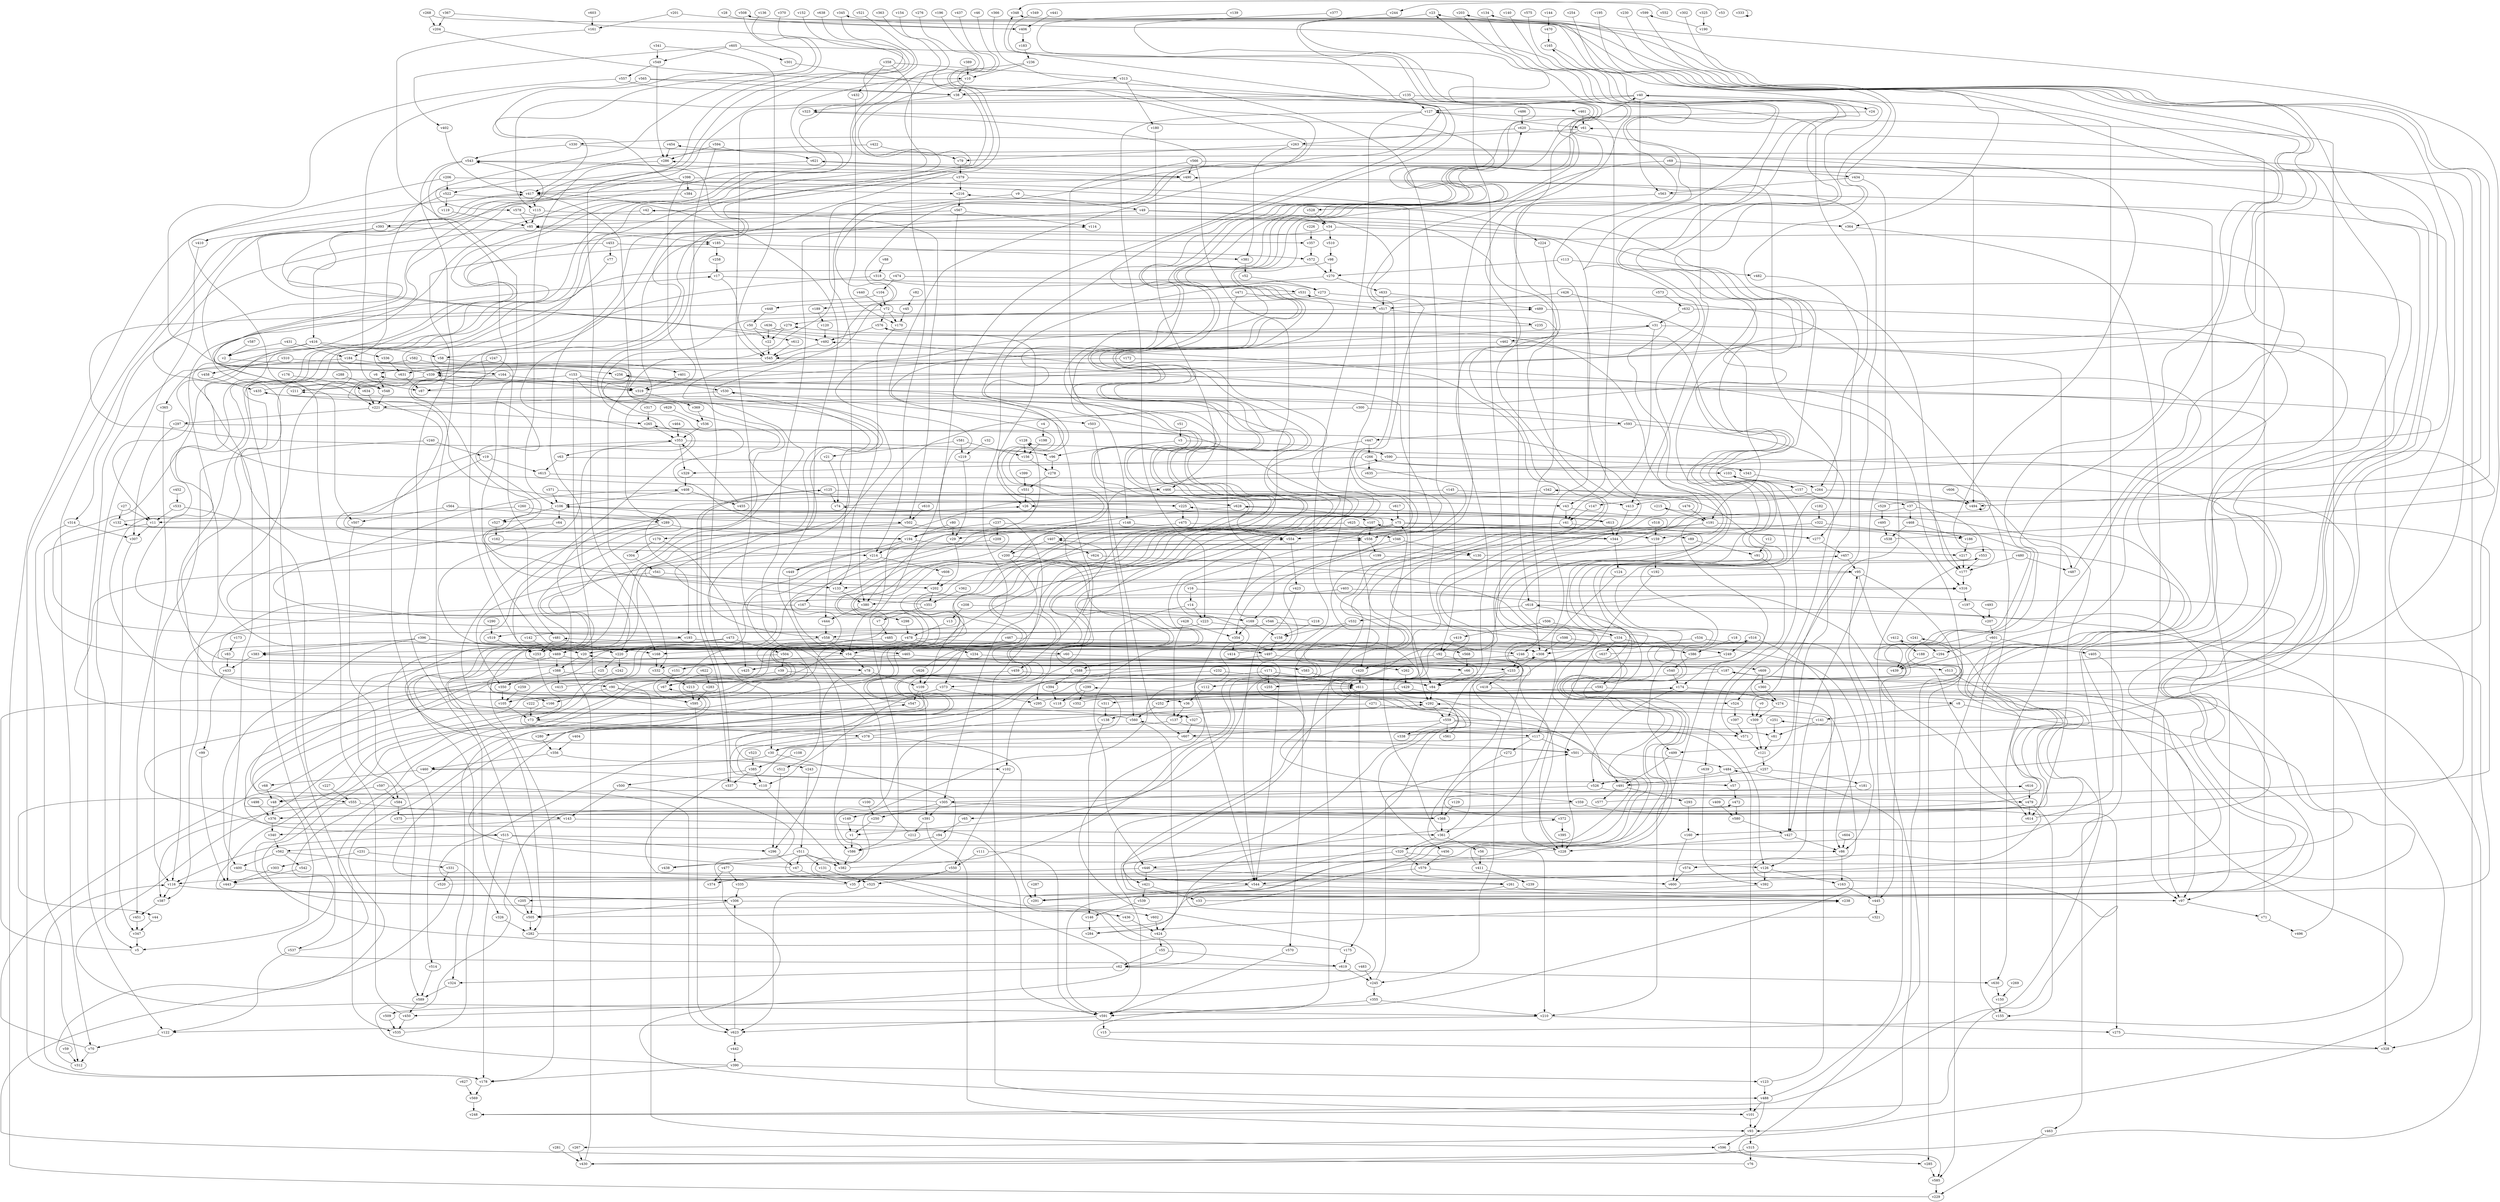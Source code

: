 // Benchmark game 952 - 640 vertices
// time_bound: 29
// targets: v259
digraph G {
    v0 [name="v0", player=1];
    v1 [name="v1", player=0];
    v2 [name="v2", player=1];
    v3 [name="v3", player=1];
    v4 [name="v4", player=1];
    v5 [name="v5", player=0];
    v6 [name="v6", player=0];
    v7 [name="v7", player=0];
    v8 [name="v8", player=1];
    v9 [name="v9", player=0];
    v10 [name="v10", player=0];
    v11 [name="v11", player=0];
    v12 [name="v12", player=1];
    v13 [name="v13", player=1];
    v14 [name="v14", player=1];
    v15 [name="v15", player=1];
    v16 [name="v16", player=1];
    v17 [name="v17", player=0];
    v18 [name="v18", player=1];
    v19 [name="v19", player=0];
    v20 [name="v20", player=1];
    v21 [name="v21", player=1];
    v22 [name="v22", player=1];
    v23 [name="v23", player=0];
    v24 [name="v24", player=1];
    v25 [name="v25", player=1];
    v26 [name="v26", player=1];
    v27 [name="v27", player=0];
    v28 [name="v28", player=1];
    v29 [name="v29", player=0];
    v30 [name="v30", player=0];
    v31 [name="v31", player=0];
    v32 [name="v32", player=1];
    v33 [name="v33", player=1];
    v34 [name="v34", player=0];
    v35 [name="v35", player=0];
    v36 [name="v36", player=1];
    v37 [name="v37", player=1];
    v38 [name="v38", player=1];
    v39 [name="v39", player=0];
    v40 [name="v40", player=0];
    v41 [name="v41", player=1];
    v42 [name="v42", player=1];
    v43 [name="v43", player=0];
    v44 [name="v44", player=0];
    v45 [name="v45", player=0];
    v46 [name="v46", player=0];
    v47 [name="v47", player=0];
    v48 [name="v48", player=0];
    v49 [name="v49", player=0];
    v50 [name="v50", player=0];
    v51 [name="v51", player=0];
    v52 [name="v52", player=1];
    v53 [name="v53", player=0];
    v54 [name="v54", player=0];
    v55 [name="v55", player=0];
    v56 [name="v56", player=0];
    v57 [name="v57", player=1];
    v58 [name="v58", player=0];
    v59 [name="v59", player=0];
    v60 [name="v60", player=1];
    v61 [name="v61", player=1];
    v62 [name="v62", player=1];
    v63 [name="v63", player=0];
    v64 [name="v64", player=1];
    v65 [name="v65", player=1];
    v66 [name="v66", player=1];
    v67 [name="v67", player=0];
    v68 [name="v68", player=0];
    v69 [name="v69", player=1];
    v70 [name="v70", player=0];
    v71 [name="v71", player=0];
    v72 [name="v72", player=1];
    v73 [name="v73", player=1];
    v74 [name="v74", player=0];
    v75 [name="v75", player=1];
    v76 [name="v76", player=0];
    v77 [name="v77", player=0];
    v78 [name="v78", player=0];
    v79 [name="v79", player=1];
    v80 [name="v80", player=1];
    v81 [name="v81", player=1];
    v82 [name="v82", player=0];
    v83 [name="v83", player=1];
    v84 [name="v84", player=0];
    v85 [name="v85", player=1];
    v86 [name="v86", player=1];
    v87 [name="v87", player=0];
    v88 [name="v88", player=0];
    v89 [name="v89", player=0];
    v90 [name="v90", player=1];
    v91 [name="v91", player=1];
    v92 [name="v92", player=0];
    v93 [name="v93", player=0];
    v94 [name="v94", player=1];
    v95 [name="v95", player=0];
    v96 [name="v96", player=1];
    v97 [name="v97", player=0];
    v98 [name="v98", player=1];
    v99 [name="v99", player=0];
    v100 [name="v100", player=1];
    v101 [name="v101", player=1];
    v102 [name="v102", player=0];
    v103 [name="v103", player=0];
    v104 [name="v104", player=0];
    v105 [name="v105", player=1];
    v106 [name="v106", player=0];
    v107 [name="v107", player=1];
    v108 [name="v108", player=0];
    v109 [name="v109", player=0];
    v110 [name="v110", player=1];
    v111 [name="v111", player=0];
    v112 [name="v112", player=1];
    v113 [name="v113", player=1];
    v114 [name="v114", player=1];
    v115 [name="v115", player=0];
    v116 [name="v116", player=0];
    v117 [name="v117", player=1];
    v118 [name="v118", player=0];
    v119 [name="v119", player=0];
    v120 [name="v120", player=1];
    v121 [name="v121", player=1];
    v122 [name="v122", player=1];
    v123 [name="v123", player=1];
    v124 [name="v124", player=1];
    v125 [name="v125", player=0];
    v126 [name="v126", player=0];
    v127 [name="v127", player=0];
    v128 [name="v128", player=1];
    v129 [name="v129", player=0];
    v130 [name="v130", player=0];
    v131 [name="v131", player=1];
    v132 [name="v132", player=0];
    v133 [name="v133", player=1];
    v134 [name="v134", player=0];
    v135 [name="v135", player=0];
    v136 [name="v136", player=1];
    v137 [name="v137", player=1];
    v138 [name="v138", player=0];
    v139 [name="v139", player=1];
    v140 [name="v140", player=0];
    v141 [name="v141", player=0];
    v142 [name="v142", player=0];
    v143 [name="v143", player=0];
    v144 [name="v144", player=1];
    v145 [name="v145", player=1];
    v146 [name="v146", player=0];
    v147 [name="v147", player=1];
    v148 [name="v148", player=1];
    v149 [name="v149", player=0];
    v150 [name="v150", player=1];
    v151 [name="v151", player=1];
    v152 [name="v152", player=0];
    v153 [name="v153", player=0];
    v154 [name="v154", player=1];
    v155 [name="v155", player=0];
    v156 [name="v156", player=1];
    v157 [name="v157", player=1];
    v158 [name="v158", player=1];
    v159 [name="v159", player=0];
    v160 [name="v160", player=0];
    v161 [name="v161", player=0];
    v162 [name="v162", player=1];
    v163 [name="v163", player=1];
    v164 [name="v164", player=0];
    v165 [name="v165", player=0];
    v166 [name="v166", player=1];
    v167 [name="v167", player=1];
    v168 [name="v168", player=0];
    v169 [name="v169", player=0];
    v170 [name="v170", player=1];
    v171 [name="v171", player=0];
    v172 [name="v172", player=0];
    v173 [name="v173", player=1];
    v174 [name="v174", player=0];
    v175 [name="v175", player=0];
    v176 [name="v176", player=1];
    v177 [name="v177", player=0];
    v178 [name="v178", player=1];
    v179 [name="v179", player=0];
    v180 [name="v180", player=0];
    v181 [name="v181", player=0];
    v182 [name="v182", player=1];
    v183 [name="v183", player=1];
    v184 [name="v184", player=1];
    v185 [name="v185", player=0];
    v186 [name="v186", player=0];
    v187 [name="v187", player=1];
    v188 [name="v188", player=1];
    v189 [name="v189", player=1];
    v190 [name="v190", player=0];
    v191 [name="v191", player=1];
    v192 [name="v192", player=1];
    v193 [name="v193", player=1];
    v194 [name="v194", player=1];
    v195 [name="v195", player=0];
    v196 [name="v196", player=0];
    v197 [name="v197", player=0];
    v198 [name="v198", player=1];
    v199 [name="v199", player=1];
    v200 [name="v200", player=1];
    v201 [name="v201", player=0];
    v202 [name="v202", player=1];
    v203 [name="v203", player=0];
    v204 [name="v204", player=0];
    v205 [name="v205", player=1];
    v206 [name="v206", player=0];
    v207 [name="v207", player=1];
    v208 [name="v208", player=1];
    v209 [name="v209", player=0];
    v210 [name="v210", player=1];
    v211 [name="v211", player=1];
    v212 [name="v212", player=1];
    v213 [name="v213", player=0];
    v214 [name="v214", player=0];
    v215 [name="v215", player=1];
    v216 [name="v216", player=0];
    v217 [name="v217", player=1];
    v218 [name="v218", player=0];
    v219 [name="v219", player=0];
    v220 [name="v220", player=1];
    v221 [name="v221", player=0];
    v222 [name="v222", player=1];
    v223 [name="v223", player=0];
    v224 [name="v224", player=1];
    v225 [name="v225", player=1];
    v226 [name="v226", player=0];
    v227 [name="v227", player=1];
    v228 [name="v228", player=0];
    v229 [name="v229", player=1];
    v230 [name="v230", player=1];
    v231 [name="v231", player=1];
    v232 [name="v232", player=0];
    v233 [name="v233", player=1];
    v234 [name="v234", player=1];
    v235 [name="v235", player=1];
    v236 [name="v236", player=1];
    v237 [name="v237", player=1];
    v238 [name="v238", player=1];
    v239 [name="v239", player=0];
    v240 [name="v240", player=0];
    v241 [name="v241", player=1];
    v242 [name="v242", player=0];
    v243 [name="v243", player=0];
    v244 [name="v244", player=1];
    v245 [name="v245", player=0];
    v246 [name="v246", player=0];
    v247 [name="v247", player=0];
    v248 [name="v248", player=1];
    v249 [name="v249", player=0];
    v250 [name="v250", player=1];
    v251 [name="v251", player=1];
    v252 [name="v252", player=1];
    v253 [name="v253", player=0];
    v254 [name="v254", player=0];
    v255 [name="v255", player=0];
    v256 [name="v256", player=0];
    v257 [name="v257", player=1];
    v258 [name="v258", player=1];
    v259 [name="v259", player=1, target=1];
    v260 [name="v260", player=0];
    v261 [name="v261", player=1];
    v262 [name="v262", player=1];
    v263 [name="v263", player=0];
    v264 [name="v264", player=1];
    v265 [name="v265", player=0];
    v266 [name="v266", player=0];
    v267 [name="v267", player=1];
    v268 [name="v268", player=0];
    v269 [name="v269", player=0];
    v270 [name="v270", player=1];
    v271 [name="v271", player=0];
    v272 [name="v272", player=0];
    v273 [name="v273", player=0];
    v274 [name="v274", player=1];
    v275 [name="v275", player=0];
    v276 [name="v276", player=1];
    v277 [name="v277", player=1];
    v278 [name="v278", player=0];
    v279 [name="v279", player=1];
    v280 [name="v280", player=0];
    v281 [name="v281", player=1];
    v282 [name="v282", player=0];
    v283 [name="v283", player=1];
    v284 [name="v284", player=1];
    v285 [name="v285", player=0];
    v286 [name="v286", player=1];
    v287 [name="v287", player=1];
    v288 [name="v288", player=0];
    v289 [name="v289", player=1];
    v290 [name="v290", player=0];
    v291 [name="v291", player=1];
    v292 [name="v292", player=0];
    v293 [name="v293", player=1];
    v294 [name="v294", player=1];
    v295 [name="v295", player=0];
    v296 [name="v296", player=1];
    v297 [name="v297", player=1];
    v298 [name="v298", player=1];
    v299 [name="v299", player=0];
    v300 [name="v300", player=1];
    v301 [name="v301", player=1];
    v302 [name="v302", player=1];
    v303 [name="v303", player=0];
    v304 [name="v304", player=0];
    v305 [name="v305", player=1];
    v306 [name="v306", player=0];
    v307 [name="v307", player=1];
    v308 [name="v308", player=0];
    v309 [name="v309", player=0];
    v310 [name="v310", player=0];
    v311 [name="v311", player=0];
    v312 [name="v312", player=1];
    v313 [name="v313", player=1];
    v314 [name="v314", player=1];
    v315 [name="v315", player=0];
    v316 [name="v316", player=0];
    v317 [name="v317", player=0];
    v318 [name="v318", player=0];
    v319 [name="v319", player=1];
    v320 [name="v320", player=0];
    v321 [name="v321", player=0];
    v322 [name="v322", player=0];
    v323 [name="v323", player=0];
    v324 [name="v324", player=0];
    v325 [name="v325", player=1];
    v326 [name="v326", player=1];
    v327 [name="v327", player=0];
    v328 [name="v328", player=1];
    v329 [name="v329", player=1];
    v330 [name="v330", player=0];
    v331 [name="v331", player=0];
    v332 [name="v332", player=1];
    v333 [name="v333", player=0];
    v334 [name="v334", player=0];
    v335 [name="v335", player=1];
    v336 [name="v336", player=1];
    v337 [name="v337", player=0];
    v338 [name="v338", player=1];
    v339 [name="v339", player=1];
    v340 [name="v340", player=0];
    v341 [name="v341", player=1];
    v342 [name="v342", player=0];
    v343 [name="v343", player=0];
    v344 [name="v344", player=1];
    v345 [name="v345", player=0];
    v346 [name="v346", player=1];
    v347 [name="v347", player=1];
    v348 [name="v348", player=0];
    v349 [name="v349", player=0];
    v350 [name="v350", player=1];
    v351 [name="v351", player=0];
    v352 [name="v352", player=0];
    v353 [name="v353", player=0];
    v354 [name="v354", player=0];
    v355 [name="v355", player=1];
    v356 [name="v356", player=0];
    v357 [name="v357", player=1];
    v358 [name="v358", player=1];
    v359 [name="v359", player=1];
    v360 [name="v360", player=0];
    v361 [name="v361", player=1];
    v362 [name="v362", player=1];
    v363 [name="v363", player=1];
    v364 [name="v364", player=1];
    v365 [name="v365", player=0];
    v366 [name="v366", player=0];
    v367 [name="v367", player=1];
    v368 [name="v368", player=1];
    v369 [name="v369", player=1];
    v370 [name="v370", player=0];
    v371 [name="v371", player=0];
    v372 [name="v372", player=0];
    v373 [name="v373", player=1];
    v374 [name="v374", player=1];
    v375 [name="v375", player=0];
    v376 [name="v376", player=0];
    v377 [name="v377", player=0];
    v378 [name="v378", player=1];
    v379 [name="v379", player=0];
    v380 [name="v380", player=0];
    v381 [name="v381", player=1];
    v382 [name="v382", player=1];
    v383 [name="v383", player=0];
    v384 [name="v384", player=0];
    v385 [name="v385", player=1];
    v386 [name="v386", player=1];
    v387 [name="v387", player=0];
    v388 [name="v388", player=1];
    v389 [name="v389", player=1];
    v390 [name="v390", player=1];
    v391 [name="v391", player=0];
    v392 [name="v392", player=1];
    v393 [name="v393", player=1];
    v394 [name="v394", player=0];
    v395 [name="v395", player=0];
    v396 [name="v396", player=1];
    v397 [name="v397", player=0];
    v398 [name="v398", player=0];
    v399 [name="v399", player=1];
    v400 [name="v400", player=1];
    v401 [name="v401", player=0];
    v402 [name="v402", player=0];
    v403 [name="v403", player=0];
    v404 [name="v404", player=1];
    v405 [name="v405", player=1];
    v406 [name="v406", player=1];
    v407 [name="v407", player=0];
    v408 [name="v408", player=0];
    v409 [name="v409", player=0];
    v410 [name="v410", player=0];
    v411 [name="v411", player=1];
    v412 [name="v412", player=0];
    v413 [name="v413", player=1];
    v414 [name="v414", player=1];
    v415 [name="v415", player=1];
    v416 [name="v416", player=1];
    v417 [name="v417", player=1];
    v418 [name="v418", player=0];
    v419 [name="v419", player=1];
    v420 [name="v420", player=0];
    v421 [name="v421", player=0];
    v422 [name="v422", player=0];
    v423 [name="v423", player=1];
    v424 [name="v424", player=0];
    v425 [name="v425", player=1];
    v426 [name="v426", player=1];
    v427 [name="v427", player=1];
    v428 [name="v428", player=1];
    v429 [name="v429", player=0];
    v430 [name="v430", player=0];
    v431 [name="v431", player=0];
    v432 [name="v432", player=1];
    v433 [name="v433", player=1];
    v434 [name="v434", player=1];
    v435 [name="v435", player=0];
    v436 [name="v436", player=0];
    v437 [name="v437", player=0];
    v438 [name="v438", player=0];
    v439 [name="v439", player=0];
    v440 [name="v440", player=0];
    v441 [name="v441", player=0];
    v442 [name="v442", player=0];
    v443 [name="v443", player=1];
    v444 [name="v444", player=0];
    v445 [name="v445", player=1];
    v446 [name="v446", player=1];
    v447 [name="v447", player=0];
    v448 [name="v448", player=1];
    v449 [name="v449", player=0];
    v450 [name="v450", player=1];
    v451 [name="v451", player=0];
    v452 [name="v452", player=0];
    v453 [name="v453", player=1];
    v454 [name="v454", player=1];
    v455 [name="v455", player=1];
    v456 [name="v456", player=0];
    v457 [name="v457", player=1];
    v458 [name="v458", player=0];
    v459 [name="v459", player=0];
    v460 [name="v460", player=0];
    v461 [name="v461", player=0];
    v462 [name="v462", player=1];
    v463 [name="v463", player=0];
    v464 [name="v464", player=0];
    v465 [name="v465", player=1];
    v466 [name="v466", player=1];
    v467 [name="v467", player=1];
    v468 [name="v468", player=0];
    v469 [name="v469", player=0];
    v470 [name="v470", player=1];
    v471 [name="v471", player=1];
    v472 [name="v472", player=1];
    v473 [name="v473", player=0];
    v474 [name="v474", player=1];
    v475 [name="v475", player=1];
    v476 [name="v476", player=0];
    v477 [name="v477", player=1];
    v478 [name="v478", player=0];
    v479 [name="v479", player=0];
    v480 [name="v480", player=0];
    v481 [name="v481", player=1];
    v482 [name="v482", player=0];
    v483 [name="v483", player=0];
    v484 [name="v484", player=1];
    v485 [name="v485", player=1];
    v486 [name="v486", player=1];
    v487 [name="v487", player=1];
    v488 [name="v488", player=1];
    v489 [name="v489", player=1];
    v490 [name="v490", player=1];
    v491 [name="v491", player=0];
    v492 [name="v492", player=0];
    v493 [name="v493", player=0];
    v494 [name="v494", player=1];
    v495 [name="v495", player=1];
    v496 [name="v496", player=1];
    v497 [name="v497", player=0];
    v498 [name="v498", player=1];
    v499 [name="v499", player=0];
    v500 [name="v500", player=0];
    v501 [name="v501", player=1];
    v502 [name="v502", player=0];
    v503 [name="v503", player=0];
    v504 [name="v504", player=1];
    v505 [name="v505", player=1];
    v506 [name="v506", player=0];
    v507 [name="v507", player=0];
    v508 [name="v508", player=0];
    v509 [name="v509", player=0];
    v510 [name="v510", player=1];
    v511 [name="v511", player=1];
    v512 [name="v512", player=0];
    v513 [name="v513", player=1];
    v514 [name="v514", player=0];
    v515 [name="v515", player=0];
    v516 [name="v516", player=1];
    v517 [name="v517", player=0];
    v518 [name="v518", player=1];
    v519 [name="v519", player=1];
    v520 [name="v520", player=0];
    v521 [name="v521", player=1];
    v522 [name="v522", player=0];
    v523 [name="v523", player=0];
    v524 [name="v524", player=0];
    v525 [name="v525", player=0];
    v526 [name="v526", player=1];
    v527 [name="v527", player=0];
    v528 [name="v528", player=1];
    v529 [name="v529", player=1];
    v530 [name="v530", player=1];
    v531 [name="v531", player=0];
    v532 [name="v532", player=0];
    v533 [name="v533", player=1];
    v534 [name="v534", player=0];
    v535 [name="v535", player=0];
    v536 [name="v536", player=1];
    v537 [name="v537", player=0];
    v538 [name="v538", player=1];
    v539 [name="v539", player=1];
    v540 [name="v540", player=0];
    v541 [name="v541", player=1];
    v542 [name="v542", player=0];
    v543 [name="v543", player=0];
    v544 [name="v544", player=1];
    v545 [name="v545", player=0];
    v546 [name="v546", player=1];
    v547 [name="v547", player=1];
    v548 [name="v548", player=1];
    v549 [name="v549", player=0];
    v550 [name="v550", player=0];
    v551 [name="v551", player=1];
    v552 [name="v552", player=0];
    v553 [name="v553", player=1];
    v554 [name="v554", player=0];
    v555 [name="v555", player=0];
    v556 [name="v556", player=1];
    v557 [name="v557", player=0];
    v558 [name="v558", player=0];
    v559 [name="v559", player=1];
    v560 [name="v560", player=1];
    v561 [name="v561", player=1];
    v562 [name="v562", player=1];
    v563 [name="v563", player=0];
    v564 [name="v564", player=0];
    v565 [name="v565", player=1];
    v566 [name="v566", player=0];
    v567 [name="v567", player=0];
    v568 [name="v568", player=0];
    v569 [name="v569", player=1];
    v570 [name="v570", player=0];
    v571 [name="v571", player=1];
    v572 [name="v572", player=0];
    v573 [name="v573", player=1];
    v574 [name="v574", player=1];
    v575 [name="v575", player=1];
    v576 [name="v576", player=1];
    v577 [name="v577", player=1];
    v578 [name="v578", player=1];
    v579 [name="v579", player=1];
    v580 [name="v580", player=1];
    v581 [name="v581", player=0];
    v582 [name="v582", player=0];
    v583 [name="v583", player=0];
    v584 [name="v584", player=0];
    v585 [name="v585", player=0];
    v586 [name="v586", player=0];
    v587 [name="v587", player=1];
    v588 [name="v588", player=1];
    v589 [name="v589", player=0];
    v590 [name="v590", player=0];
    v591 [name="v591", player=1];
    v592 [name="v592", player=0];
    v593 [name="v593", player=0];
    v594 [name="v594", player=1];
    v595 [name="v595", player=1];
    v596 [name="v596", player=1];
    v597 [name="v597", player=1];
    v598 [name="v598", player=1];
    v599 [name="v599", player=0];
    v600 [name="v600", player=1];
    v601 [name="v601", player=1];
    v602 [name="v602", player=0];
    v603 [name="v603", player=0];
    v604 [name="v604", player=1];
    v605 [name="v605", player=1];
    v606 [name="v606", player=0];
    v607 [name="v607", player=0];
    v608 [name="v608", player=1];
    v609 [name="v609", player=0];
    v610 [name="v610", player=1];
    v611 [name="v611", player=1];
    v612 [name="v612", player=1];
    v613 [name="v613", player=1];
    v614 [name="v614", player=0];
    v615 [name="v615", player=1];
    v616 [name="v616", player=1];
    v617 [name="v617", player=0];
    v618 [name="v618", player=1];
    v619 [name="v619", player=0];
    v620 [name="v620", player=1];
    v621 [name="v621", player=1];
    v622 [name="v622", player=0];
    v623 [name="v623", player=1];
    v624 [name="v624", player=0];
    v625 [name="v625", player=1];
    v626 [name="v626", player=0];
    v627 [name="v627", player=0];
    v628 [name="v628", player=1];
    v629 [name="v629", player=0];
    v630 [name="v630", player=0];
    v631 [name="v631", player=0];
    v632 [name="v632", player=1];
    v633 [name="v633", player=1];
    v634 [name="v634", player=1];
    v635 [name="v635", player=0];
    v636 [name="v636", player=0];
    v637 [name="v637", player=0];
    v638 [name="v638", player=0];
    v639 [name="v639", player=1];

    v0 -> v309;
    v1 -> v586;
    v2 -> v66 [constraint="t >= 1"];
    v3 -> v590;
    v4 -> v198;
    v5 -> v611 [constraint="t >= 4"];
    v6 -> v548;
    v7 -> v485;
    v8 -> v97;
    v9 -> v49;
    v10 -> v36 [constraint="t >= 3"];
    v11 -> v583 [constraint="t mod 2 == 0"];
    v12 -> v91;
    v13 -> v478;
    v14 -> v446;
    v15 -> v279 [constraint="t >= 2"];
    v16 -> v499 [constraint="t < 15"];
    v17 -> v531;
    v18 -> v386;
    v19 -> v214 [constraint="t < 7"];
    v20 -> v388;
    v21 -> v74;
    v22 -> v545;
    v23 -> v253 [constraint="t < 11"];
    v24 -> v602 [constraint="t >= 1"];
    v25 -> v361 [constraint="t mod 4 == 1"];
    v26 -> v75;
    v27 -> v132;
    v28 -> v406;
    v29 -> v202;
    v30 -> v460;
    v31 -> v462;
    v32 -> v219;
    v33 -> v481 [constraint="t < 9"];
    v34 -> v246;
    v35 -> v547 [constraint="t >= 2"];
    v36 -> v137;
    v37 -> v468;
    v38 -> v461;
    v39 -> v84;
    v40 -> v563;
    v41 -> v285;
    v42 -> v393;
    v43 -> v376 [constraint="t mod 5 == 4"];
    v44 -> v347;
    v45 -> v170;
    v46 -> v558 [constraint="t mod 4 == 1"];
    v47 -> v174 [constraint="t >= 3"];
    v48 -> v376;
    v49 -> v205 [constraint="t < 6"];
    v50 -> v20 [constraint="t < 13"];
    v51 -> v3;
    v52 -> v273 [constraint="t < 15"];
    v53 -> v244 [constraint="t >= 1"];
    v54 -> v66;
    v55 -> v619;
    v56 -> v411;
    v57 -> v308 [constraint="t >= 5"];
    v58 -> v614 [constraint="t mod 5 == 3"];
    v59 -> v312;
    v60 -> v233;
    v61 -> v618;
    v62 -> v324;
    v63 -> v450 [constraint="t mod 3 == 1"];
    v64 -> v169 [constraint="t < 9"];
    v65 -> v94;
    v66 -> v84;
    v67 -> v107 [constraint="t < 7"];
    v68 -> v48;
    v69 -> v84;
    v70 -> v132 [constraint="t >= 5"];
    v71 -> v496;
    v72 -> v1 [constraint="t mod 2 == 0"];
    v73 -> v378 [constraint="t mod 2 == 1"];
    v74 -> v492 [constraint="t < 14"];
    v75 -> v407;
    v76 -> v23 [constraint="t >= 4"];
    v77 -> v497 [constraint="t >= 1"];
    v78 -> v512;
    v79 -> v379;
    v80 -> v194;
    v81 -> v121;
    v82 -> v45;
    v83 -> v433;
    v84 -> v292;
    v85 -> v314;
    v86 -> v163;
    v87 -> v165 [constraint="t mod 4 == 0"];
    v88 -> v318;
    v89 -> v91;
    v90 -> v291 [constraint="t >= 5"];
    v91 -> v639;
    v92 -> v420;
    v93 -> v596;
    v94 -> v586;
    v95 -> v93;
    v96 -> v278;
    v97 -> v71;
    v98 -> v217 [constraint="t >= 4"];
    v99 -> v443;
    v100 -> v250;
    v101 -> v93;
    v102 -> v550;
    v103 -> v157;
    v104 -> v96 [constraint="t < 7"];
    v105 -> v73;
    v106 -> v101;
    v107 -> v556;
    v108 -> v385;
    v109 -> v391;
    v110 -> v382;
    v111 -> v591;
    v112 -> v36;
    v113 -> v270;
    v114 -> v225 [constraint="t mod 4 == 0"];
    v115 -> v57 [constraint="t < 14"];
    v116 -> v387;
    v117 -> v261 [constraint="t >= 1"];
    v118 -> v103 [constraint="t >= 1"];
    v119 -> v85;
    v120 -> v492;
    v121 -> v257;
    v122 -> v70;
    v123 -> v292;
    v124 -> v117;
    v125 -> v43;
    v126 -> v163;
    v127 -> v223;
    v128 -> v156;
    v129 -> v368;
    v130 -> v345 [constraint="t >= 3"];
    v131 -> v525;
    v132 -> v128 [constraint="t mod 2 == 1"];
    v133 -> v380;
    v134 -> v249 [constraint="t < 12"];
    v135 -> v115;
    v136 -> v216 [constraint="t < 15"];
    v137 -> v571;
    v138 -> v146;
    v139 -> v469 [constraint="t mod 2 == 1"];
    v140 -> v238 [constraint="t < 9"];
    v141 -> v553 [constraint="t < 13"];
    v142 -> v40 [constraint="t >= 2"];
    v143 -> v591;
    v144 -> v470;
    v145 -> v54;
    v146 -> v284;
    v147 -> v41;
    v148 -> v346;
    v149 -> v1;
    v150 -> v155;
    v151 -> v67;
    v152 -> v492 [constraint="t mod 2 == 0"];
    v153 -> v628 [constraint="t < 11"];
    v154 -> v194 [constraint="t mod 4 == 2"];
    v155 -> v531;
    v156 -> v278;
    v157 -> v309;
    v158 -> v497;
    v159 -> v192;
    v160 -> v600;
    v161 -> v20;
    v162 -> v376 [constraint="t < 11"];
    v163 -> v445;
    v164 -> v319;
    v165 -> v374 [constraint="t mod 5 == 3"];
    v166 -> v81 [constraint="t >= 3"];
    v167 -> v116;
    v168 -> v332;
    v169 -> v354;
    v170 -> v133;
    v171 -> v274 [constraint="t < 7"];
    v172 -> v316;
    v173 -> v83;
    v174 -> v526;
    v175 -> v323 [constraint="t >= 4"];
    v176 -> v634;
    v177 -> v316;
    v178 -> v116;
    v179 -> v304;
    v180 -> v466;
    v181 -> v44 [constraint="t < 8"];
    v182 -> v322;
    v183 -> v236;
    v184 -> v327 [constraint="t mod 2 == 0"];
    v185 -> v381;
    v186 -> v217;
    v187 -> v316 [constraint="t < 6"];
    v188 -> v439;
    v189 -> v120;
    v190 -> v599 [constraint="t >= 5"];
    v191 -> v509 [constraint="t >= 5"];
    v192 -> v228;
    v193 -> v514;
    v194 -> v449;
    v195 -> v255 [constraint="t mod 3 == 1"];
    v196 -> v246 [constraint="t >= 4"];
    v197 -> v207;
    v198 -> v156;
    v199 -> v109;
    v200 -> v102 [constraint="t mod 4 == 3"];
    v201 -> v406;
    v202 -> v351;
    v203 -> v62 [constraint="t mod 5 == 1"];
    v204 -> v10 [constraint="t >= 1"];
    v205 -> v505;
    v206 -> v221;
    v207 -> v601;
    v208 -> v267 [constraint="t < 10"];
    v209 -> v501 [constraint="t < 13"];
    v210 -> v275;
    v211 -> v348 [constraint="t < 12"];
    v212 -> v417;
    v213 -> v595;
    v214 -> v608;
    v215 -> v191;
    v216 -> v567;
    v217 -> v177;
    v218 -> v408 [constraint="t >= 3"];
    v219 -> v29;
    v220 -> v25;
    v221 -> v297;
    v222 -> v435 [constraint="t < 9"];
    v223 -> v519;
    v224 -> v308;
    v225 -> v475;
    v226 -> v357;
    v227 -> v555;
    v228 -> v628 [constraint="t mod 4 == 2"];
    v229 -> v417;
    v230 -> v383 [constraint="t < 5"];
    v231 -> v303;
    v232 -> v84;
    v233 -> v418;
    v234 -> v48 [constraint="t mod 5 == 1"];
    v235 -> v556 [constraint="t mod 4 == 1"];
    v236 -> v193 [constraint="t mod 3 == 0"];
    v237 -> v194;
    v238 -> v372 [constraint="t < 7"];
    v239 -> v560 [constraint="t >= 3"];
    v240 -> v116;
    v241 -> v294;
    v242 -> v210 [constraint="t mod 2 == 1"];
    v243 -> v511;
    v244 -> v73 [constraint="t < 5"];
    v245 -> v355;
    v246 -> v332;
    v247 -> v481;
    v248 -> v256 [constraint="t mod 3 == 0"];
    v249 -> v359 [constraint="t < 9"];
    v250 -> v1;
    v251 -> v81;
    v252 -> v560;
    v253 -> v265 [constraint="t < 7"];
    v254 -> v505 [constraint="t >= 2"];
    v255 -> v508 [constraint="t mod 3 == 2"];
    v256 -> v530 [constraint="t mod 3 == 1"];
    v257 -> v491;
    v258 -> v17;
    v259 -> v105;
    v260 -> v502;
    v261 -> v97;
    v262 -> v429;
    v263 -> v79;
    v264 -> v494;
    v265 -> v353;
    v266 -> v329;
    v267 -> v430;
    v268 -> v58 [constraint="t mod 3 == 2"];
    v269 -> v150;
    v270 -> v373;
    v271 -> v491;
    v272 -> v368;
    v273 -> v189;
    v274 -> v309;
    v275 -> v328;
    v276 -> v60 [constraint="t mod 2 == 0"];
    v277 -> v457;
    v278 -> v551;
    v279 -> v11 [constraint="t mod 2 == 1"];
    v280 -> v457 [constraint="t >= 3"];
    v281 -> v430;
    v282 -> v342 [constraint="t >= 4"];
    v283 -> v595;
    v284 -> v238 [constraint="t >= 1"];
    v285 -> v585;
    v286 -> v106;
    v287 -> v291;
    v288 -> v548;
    v289 -> v308 [constraint="t >= 4"];
    v290 -> v519;
    v291 -> v299 [constraint="t >= 4"];
    v292 -> v559;
    v293 -> v160;
    v294 -> v439;
    v295 -> v412 [constraint="t < 9"];
    v296 -> v47;
    v297 -> v456 [constraint="t mod 2 == 1"];
    v298 -> v478;
    v299 -> v352;
    v300 -> v380;
    v301 -> v202 [constraint="t < 5"];
    v302 -> v494 [constraint="t >= 2"];
    v303 -> v443;
    v304 -> v541;
    v305 -> v106 [constraint="t < 6"];
    v306 -> v348 [constraint="t >= 3"];
    v307 -> v347;
    v308 -> v233;
    v309 -> v121;
    v310 -> v164;
    v311 -> v138;
    v312 -> v435 [constraint="t >= 3"];
    v313 -> v180;
    v314 -> v307;
    v315 -> v76;
    v316 -> v197;
    v317 -> v265;
    v318 -> v220;
    v319 -> v369;
    v320 -> v446;
    v321 -> v20 [constraint="t < 15"];
    v322 -> v186;
    v323 -> v327 [constraint="t < 8"];
    v324 -> v589;
    v325 -> v190;
    v326 -> v282;
    v327 -> v530 [constraint="t mod 5 == 3"];
    v328 -> v339 [constraint="t mod 3 == 2"];
    v329 -> v408;
    v330 -> v585 [constraint="t >= 5"];
    v331 -> v520;
    v332 -> v213;
    v333 -> v333;
    v334 -> v114 [constraint="t < 9"];
    v335 -> v306;
    v336 -> v631;
    v337 -> v125 [constraint="t mod 2 == 0"];
    v338 -> v286 [constraint="t >= 2"];
    v339 -> v543 [constraint="t < 15"];
    v340 -> v562;
    v341 -> v549;
    v342 -> v26;
    v343 -> v264;
    v344 -> v489 [constraint="t >= 3"];
    v345 -> v466 [constraint="t mod 4 == 0"];
    v346 -> v130;
    v347 -> v5;
    v348 -> v364 [constraint="t < 9"];
    v349 -> v105 [constraint="t < 14"];
    v350 -> v105;
    v351 -> v543 [constraint="t < 15"];
    v352 -> v383 [constraint="t >= 1"];
    v353 -> v96;
    v354 -> v414;
    v355 -> v210;
    v356 -> v243;
    v357 -> v572;
    v358 -> v214;
    v359 -> v65;
    v360 -> v274;
    v361 -> v75;
    v362 -> v351;
    v363 -> v609 [constraint="t >= 4"];
    v364 -> v97;
    v365 -> v451;
    v366 -> v292 [constraint="t >= 1"];
    v367 -> v612 [constraint="t >= 1"];
    v368 -> v31 [constraint="t mod 3 == 0"];
    v369 -> v536;
    v370 -> v578 [constraint="t mod 2 == 0"];
    v371 -> v487 [constraint="t mod 3 == 0"];
    v372 -> v616 [constraint="t mod 5 == 2"];
    v373 -> v295;
    v374 -> v42 [constraint="t mod 4 == 0"];
    v375 -> v134 [constraint="t < 6"];
    v376 -> v340;
    v377 -> v105 [constraint="t mod 5 == 1"];
    v378 -> v292 [constraint="t < 9"];
    v379 -> v216;
    v380 -> v444;
    v381 -> v52;
    v382 -> v74 [constraint="t < 14"];
    v383 -> v433;
    v384 -> v548 [constraint="t >= 2"];
    v385 -> v110;
    v386 -> v540;
    v387 -> v451;
    v388 -> v228;
    v389 -> v10;
    v390 -> v472 [constraint="t >= 1"];
    v391 -> v212;
    v392 -> v62 [constraint="t mod 5 == 0"];
    v393 -> v535;
    v394 -> v118;
    v395 -> v228;
    v396 -> v168;
    v397 -> v571;
    v398 -> v384;
    v399 -> v551;
    v400 -> v248 [constraint="t >= 3"];
    v401 -> v319;
    v402 -> v417;
    v403 -> v380;
    v404 -> v356;
    v405 -> v463;
    v406 -> v183;
    v407 -> v624;
    v408 -> v455;
    v409 -> v580;
    v410 -> v5;
    v411 -> v576 [constraint="t >= 4"];
    v412 -> v188;
    v413 -> v344;
    v414 -> v23 [constraint="t >= 3"];
    v415 -> v454 [constraint="t >= 3"];
    v416 -> v2;
    v417 -> v178;
    v418 -> v574 [constraint="t < 11"];
    v419 -> v92;
    v420 -> v611;
    v421 -> v33;
    v422 -> v522;
    v423 -> v544;
    v424 -> v55;
    v425 -> v211 [constraint="t mod 2 == 0"];
    v426 -> v191;
    v427 -> v86;
    v428 -> v137;
    v429 -> v311;
    v430 -> v187 [constraint="t mod 4 == 1"];
    v431 -> v2;
    v432 -> v170;
    v433 -> v99;
    v434 -> v563;
    v435 -> v620 [constraint="t mod 3 == 2"];
    v436 -> v424;
    v437 -> v298 [constraint="t >= 5"];
    v438 -> v132 [constraint="t < 13"];
    v439 -> v85 [constraint="t mod 2 == 0"];
    v440 -> v72;
    v441 -> v406;
    v442 -> v390;
    v443 -> v266 [constraint="t mod 2 == 1"];
    v444 -> v558;
    v445 -> v321;
    v446 -> v261;
    v447 -> v280 [constraint="t >= 5"];
    v448 -> v50;
    v449 -> v554 [constraint="t >= 3"];
    v450 -> v17;
    v451 -> v347;
    v452 -> v533;
    v453 -> v416;
    v454 -> v286;
    v455 -> v353;
    v456 -> v579;
    v457 -> v95;
    v458 -> v435;
    v459 -> v67;
    v460 -> v68;
    v461 -> v43;
    v462 -> v545;
    v463 -> v229;
    v464 -> v353;
    v465 -> v583;
    v466 -> v193;
    v467 -> v568;
    v468 -> v538;
    v469 -> v78;
    v470 -> v165;
    v471 -> v169;
    v472 -> v580;
    v473 -> v90 [constraint="t >= 1"];
    v474 -> v291 [constraint="t >= 3"];
    v475 -> v194;
    v476 -> v191;
    v477 -> v335;
    v478 -> v544 [constraint="t < 12"];
    v479 -> v155;
    v480 -> v177;
    v481 -> v253;
    v482 -> v427;
    v483 -> v245;
    v484 -> v490;
    v485 -> v497;
    v486 -> v620;
    v487 -> v508 [constraint="t >= 3"];
    v488 -> v484;
    v489 -> v631 [constraint="t < 5"];
    v490 -> v417;
    v491 -> v618 [constraint="t mod 3 == 2"];
    v492 -> v545;
    v493 -> v207;
    v494 -> v494;
    v495 -> v538;
    v496 -> v127;
    v497 -> v588;
    v498 -> v376;
    v499 -> v491;
    v500 -> v488 [constraint="t mod 4 == 3"];
    v501 -> v484;
    v502 -> v179;
    v503 -> v607;
    v504 -> v117 [constraint="t mod 5 == 2"];
    v505 -> v185;
    v506 -> v334;
    v507 -> v589;
    v508 -> v417 [constraint="t >= 3"];
    v509 -> v535;
    v510 -> v98;
    v511 -> v47;
    v512 -> v296;
    v513 -> v562 [constraint="t < 10"];
    v514 -> v589;
    v515 -> v210;
    v516 -> v126;
    v517 -> v591;
    v518 -> v159;
    v519 -> v253;
    v520 -> v241 [constraint="t >= 2"];
    v521 -> v166 [constraint="t mod 3 == 2"];
    v522 -> v364;
    v523 -> v385;
    v524 -> v397;
    v525 -> v623;
    v526 -> v479;
    v527 -> v162;
    v528 -> v34;
    v529 -> v203 [constraint="t >= 4"];
    v530 -> v221;
    v531 -> v448;
    v532 -> v158;
    v533 -> v555;
    v534 -> v86;
    v535 -> v353;
    v536 -> v353;
    v537 -> v174 [constraint="t >= 1"];
    v538 -> v128 [constraint="t >= 5"];
    v539 -> v146;
    v540 -> v174;
    v541 -> v350;
    v542 -> v443;
    v543 -> v490;
    v544 -> v291;
    v545 -> v6;
    v546 -> v558;
    v547 -> v106 [constraint="t >= 3"];
    v548 -> v221;
    v549 -> v286;
    v550 -> v525;
    v551 -> v26;
    v552 -> v348 [constraint="t mod 2 == 0"];
    v553 -> v316 [constraint="t mod 5 == 1"];
    v554 -> v423;
    v555 -> v143;
    v556 -> v199;
    v557 -> v38;
    v558 -> v178;
    v559 -> v101;
    v560 -> v516 [constraint="t < 10"];
    v561 -> v67 [constraint="t mod 2 == 0"];
    v562 -> v542;
    v563 -> v528;
    v564 -> v289;
    v565 -> v515 [constraint="t < 12"];
    v566 -> v490;
    v567 -> v586;
    v568 -> v66;
    v569 -> v248;
    v570 -> v591;
    v571 -> v121;
    v572 -> v270;
    v573 -> v632;
    v574 -> v600;
    v575 -> v86 [constraint="t mod 5 == 2"];
    v576 -> v26;
    v577 -> v215 [constraint="t < 5"];
    v578 -> v149 [constraint="t >= 4"];
    v579 -> v544;
    v580 -> v427;
    v581 -> v219;
    v582 -> v365;
    v583 -> v611;
    v584 -> v375;
    v585 -> v229;
    v586 -> v382;
    v587 -> v2;
    v588 -> v6 [constraint="t < 12"];
    v589 -> v450;
    v590 -> v560;
    v591 -> v623;
    v592 -> v252;
    v593 -> v277;
    v594 -> v286;
    v595 -> v623;
    v596 -> v285;
    v597 -> v623;
    v598 -> v228;
    v599 -> v160 [constraint="t < 8"];
    v600 -> v251 [constraint="t >= 4"];
    v601 -> v585;
    v602 -> v424;
    v603 -> v161;
    v604 -> v86;
    v605 -> v301;
    v606 -> v494;
    v607 -> v30;
    v608 -> v202;
    v609 -> v360;
    v610 -> v502;
    v611 -> v421 [constraint="t < 8"];
    v612 -> v545;
    v613 -> v225 [constraint="t < 8"];
    v614 -> v40;
    v615 -> v527 [constraint="t >= 5"];
    v616 -> v479;
    v617 -> v75;
    v618 -> v532;
    v619 -> v556 [constraint="t < 7"];
    v620 -> v413;
    v621 -> v168;
    v622 -> v283;
    v623 -> v442;
    v624 -> v67 [constraint="t >= 2"];
    v625 -> v277;
    v626 -> v407 [constraint="t < 10"];
    v627 -> v569;
    v628 -> v107;
    v629 -> v536;
    v630 -> v150;
    v631 -> v87;
    v632 -> v376 [constraint="t < 8"];
    v633 -> v489;
    v634 -> v221;
    v635 -> v216 [constraint="t < 7"];
    v636 -> v284 [constraint="t mod 3 == 0"];
    v637 -> v621 [constraint="t >= 5"];
    v638 -> v164 [constraint="t < 11"];
    v639 -> v392;
    v371 -> v106;
    v515 -> v296;
    v385 -> v500;
    v581 -> v156;
    v257 -> v181;
    v191 -> v614;
    v566 -> v328;
    v223 -> v210;
    v40 -> v24;
    v260 -> v11;
    v273 -> v177;
    v240 -> v19;
    v431 -> v184;
    v313 -> v38;
    v416 -> v58;
    v559 -> v561;
    v55 -> v62;
    v559 -> v338;
    v63 -> v615;
    v10 -> v38;
    v334 -> v386;
    v299 -> v118;
    v485 -> v20;
    v422 -> v79;
    v559 -> v607;
    v237 -> v209;
    v385 -> v337;
    v126 -> v392;
    v511 -> v131;
    v49 -> v34;
    v106 -> v613;
    v280 -> v356;
    v315 -> v430;
    v379 -> v184;
    v27 -> v11;
    v264 -> v413;
    v153 -> v295;
    v85 -> v185;
    v361 -> v56;
    v427 -> v228;
    v579 -> v600;
    v292 -> v138;
    v601 -> v294;
    v416 -> v443;
    v75 -> v544;
    v141 -> v81;
    v142 -> v469;
    v179 -> v425;
    v633 -> v517;
    v390 -> v123;
    v526 -> v305;
    v478 -> v54;
    v626 -> v109;
    v199 -> v95;
    v31 -> v41;
    v187 -> v97;
    v75 -> v89;
    v378 -> v291;
    v445 -> v95;
    v378 -> v30;
    v459 -> v611;
    v591 -> v15;
    v379 -> v571;
    v609 -> v524;
    v594 -> v621;
    v592 -> v8;
    v169 -> v158;
    v628 -> v200;
    v289 -> v194;
    v500 -> v143;
    v54 -> v151;
    v70 -> v312;
    v473 -> v504;
    v549 -> v557;
    v390 -> v178;
    v588 -> v394;
    v529 -> v495;
    v327 -> v607;
    v566 -> v554;
    v450 -> v535;
    v49 -> v586;
    v153 -> v319;
    v353 -> v63;
    v185 -> v258;
    v184 -> v122;
    v171 -> v255;
    v598 -> v308;
    v620 -> v263;
    v208 -> v13;
    v515 -> v116;
    v367 -> v204;
    v300 -> v593;
    v245 -> v501;
    v398 -> v417;
    v61 -> v330;
    v563 -> v97;
    v393 -> v357;
    v479 -> v614;
    v557 -> v507;
    v106 -> v527;
    v93 -> v315;
    v232 -> v102;
    v236 -> v10;
    v522 -> v119;
    v135 -> v264;
    v271 -> v137;
    v172 -> v339;
    v42 -> v502;
    v558 -> v54;
    v184 -> v256;
    v220 -> v242;
    v613 -> v344;
    v34 -> v289;
    v565 -> v87;
    v582 -> v401;
    v361 -> v320;
    v143 -> v340;
    v111 -> v550;
    v34 -> v510;
    v497 -> v262;
    v69 -> v434;
    v266 -> v103;
    v517 -> v235;
    v417 -> v332;
    v605 -> v402;
    v559 -> v126;
    v157 -> v147;
    v590 -> v343;
    v543 -> v505;
    v201 -> v161;
    v544 -> v238;
    v567 -> v114;
    v398 -> v292;
    v488 -> v101;
    v353 -> v329;
    v37 -> v174;
    v266 -> v635;
    v80 -> v29;
    v625 -> v380;
    v104 -> v72;
    v453 -> v77;
    v530 -> v503;
    v200 -> v305;
    v115 -> v85;
    v469 -> v584;
    v611 -> v175;
    v355 -> v591;
    v465 -> v151;
    v127 -> v61;
    v396 -> v54;
    v342 -> v177;
    v473 -> v220;
    v468 -> v186;
    v618 -> v592;
    v368 -> v361;
    v339 -> v319;
    v522 -> v410;
    v270 -> v633;
    v43 -> v41;
    v491 -> v293;
    v246 -> v513;
    v484 -> v526;
    v174 -> v274;
    v632 -> v31;
    v127 -> v544;
    v359 -> v275;
    v279 -> v22;
    v553 -> v177;
    v601 -> v405;
    v351 -> v7;
    v164 -> v211;
    v30 -> v35;
    v481 -> v220;
    v193 -> v465;
    v261 -> v591;
    v417 -> v115;
    v576 -> v492;
    v505 -> v282;
    v206 -> v224;
    v467 -> v168;
    v567 -> v85;
    v403 -> v445;
    v474 -> v104;
    v123 -> v488;
    v480 -> v487;
    v429 -> v524;
    v125 -> v337;
    v621 -> v490;
    v341 -> v545;
    v57 -> v472;
    v607 -> v501;
    v515 -> v178;
    v313 -> v92;
    v344 -> v124;
    v466 -> v413;
    v534 -> v308;
    v562 -> v331;
    v421 -> v539;
    v562 -> v400;
    v263 -> v381;
    v11 -> v307;
    v8 -> v141;
    v560 -> v424;
    v297 -> v307;
    v605 -> v559;
    v318 -> v273;
    v504 -> v39;
    v253 -> v73;
    v479 -> v591;
    v305 -> v250;
    v38 -> v323;
    v218 -> v158;
    v247 -> v339;
    v623 -> v306;
    v233 -> v361;
    v3 -> v96;
    v47 -> v35;
    v153 -> v87;
    v506 -> v419;
    v92 -> v245;
    v393 -> v70;
    v578 -> v85;
    v109 -> v547;
    v54 -> v78;
    v597 -> v48;
    v408 -> v106;
    v171 -> v611;
    v469 -> v388;
    v50 -> v22;
    v533 -> v11;
    v358 -> v432;
    v306 -> v505;
    v75 -> v277;
    v72 -> v170;
    v19 -> v615;
    v460 -> v110;
    v411 -> v239;
    v178 -> v569;
    v636 -> v22;
    v145 -> v37;
    v511 -> v438;
    v222 -> v73;
    v39 -> v5;
    v268 -> v204;
    v167 -> v169;
    v407 -> v200;
    v40 -> v296;
    v289 -> v282;
    v545 -> v84;
    v231 -> v326;
    v471 -> v517;
    v191 -> v556;
    v373 -> v110;
    v187 -> v112;
    v446 -> v116;
    v358 -> v313;
    v17 -> v545;
    v194 -> v214;
    v90 -> v595;
    v95 -> v439;
    v484 -> v57;
    v605 -> v549;
    v502 -> v459;
    v310 -> v458;
    v72 -> v576;
    v117 -> v501;
    v537 -> v122;
    v305 -> v391;
    v391 -> v93;
    v564 -> v507;
    v175 -> v619;
    v396 -> v383;
    v388 -> v350;
    v532 -> v570;
    v210 -> v122;
    v153 -> v596;
    v356 -> v460;
    v546 -> v499;
    v116 -> v306;
    v491 -> v577;
    v117 -> v272;
    v320 -> v126;
    v148 -> v29;
    v125 -> v74;
    v541 -> v133;
    v40 -> v127;
    v334 -> v637;
    v517 -> v279;
    v90 -> v166;
    v233 -> v373;
    v558 -> v86;
    v434 -> v427;
    v511 -> v382;
    v306 -> v436;
    v449 -> v54;
    v41 -> v554;
    v396 -> v400;
    v78 -> v109;
    v475 -> v344;
    v581 -> v21;
    v428 -> v354;
    v135 -> v127;
    v619 -> v245;
    v31 -> v328;
    v426 -> v517;
    v478 -> v234;
    v453 -> v572;
    v488 -> v93;
    v106 -> v64;
    v593 -> v447;
    v221 -> v265;
    v16 -> v14;
    v113 -> v482;
    v322 -> v159;
    v430 -> v26;
    v388 -> v415;
    v72 -> v387;
    v461 -> v61;
    v516 -> v249;
    v555 -> v387;
    v214 -> v167;
    v330 -> v543;
    v9 -> v444;
    v398 -> v319;
    v71 -> v61;
    v98 -> v270;
    v550 -> v35;
    v477 -> v374;
    v237 -> v159;
    v594 -> v30;
    v339 -> v537;
    v60 -> v425;
    v566 -> v148;
    v137 -> v324;
    v446 -> v421;
    v516 -> v20;
    v346 -> v354;
    v246 -> v233;
    v206 -> v522;
    v263 -> v494;
    v597 -> v584;
    v314 -> v312;
    v372 -> v395;
    v37 -> v553;
    v194 -> v130;
    v543 -> v253;
    v320 -> v579;
    v95 -> v133;
    v14 -> v223;
    v62 -> v630;
    v416 -> v336;
    v447 -> v266;
    v565 -> v38;
    v75 -> v420;
    v462 -> v630;
    v305 -> v368;
}
